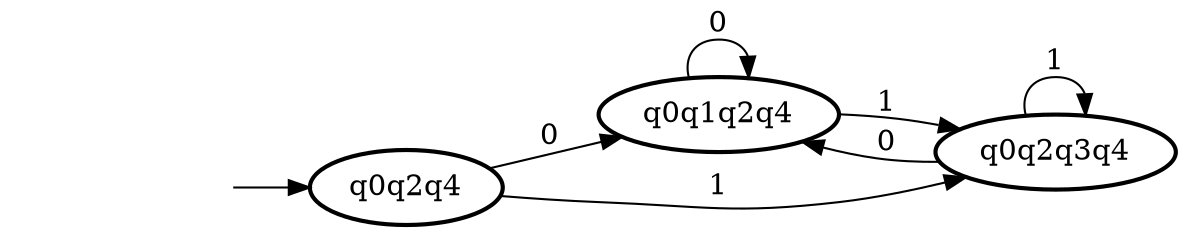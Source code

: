 digraph af11  { rankdir=LR;
	_invisible [style="invis"];
	q0q2q4 [penwidth="2"];
	q0q1q2q4 [penwidth="2"];
	q0q2q3q4 [penwidth="2"];
	_invisible -> q0q2q4 ;
	q0q2q4 -> q0q1q2q4 [label="0"];
	q0q2q4 -> q0q2q3q4 [label="1"];
	q0q1q2q4 -> q0q1q2q4 [label="0"];
	q0q1q2q4 -> q0q2q3q4 [label="1"];
	q0q2q3q4 -> q0q1q2q4 [label="0"];
	q0q2q3q4 -> q0q2q3q4 [label="1"];
}
